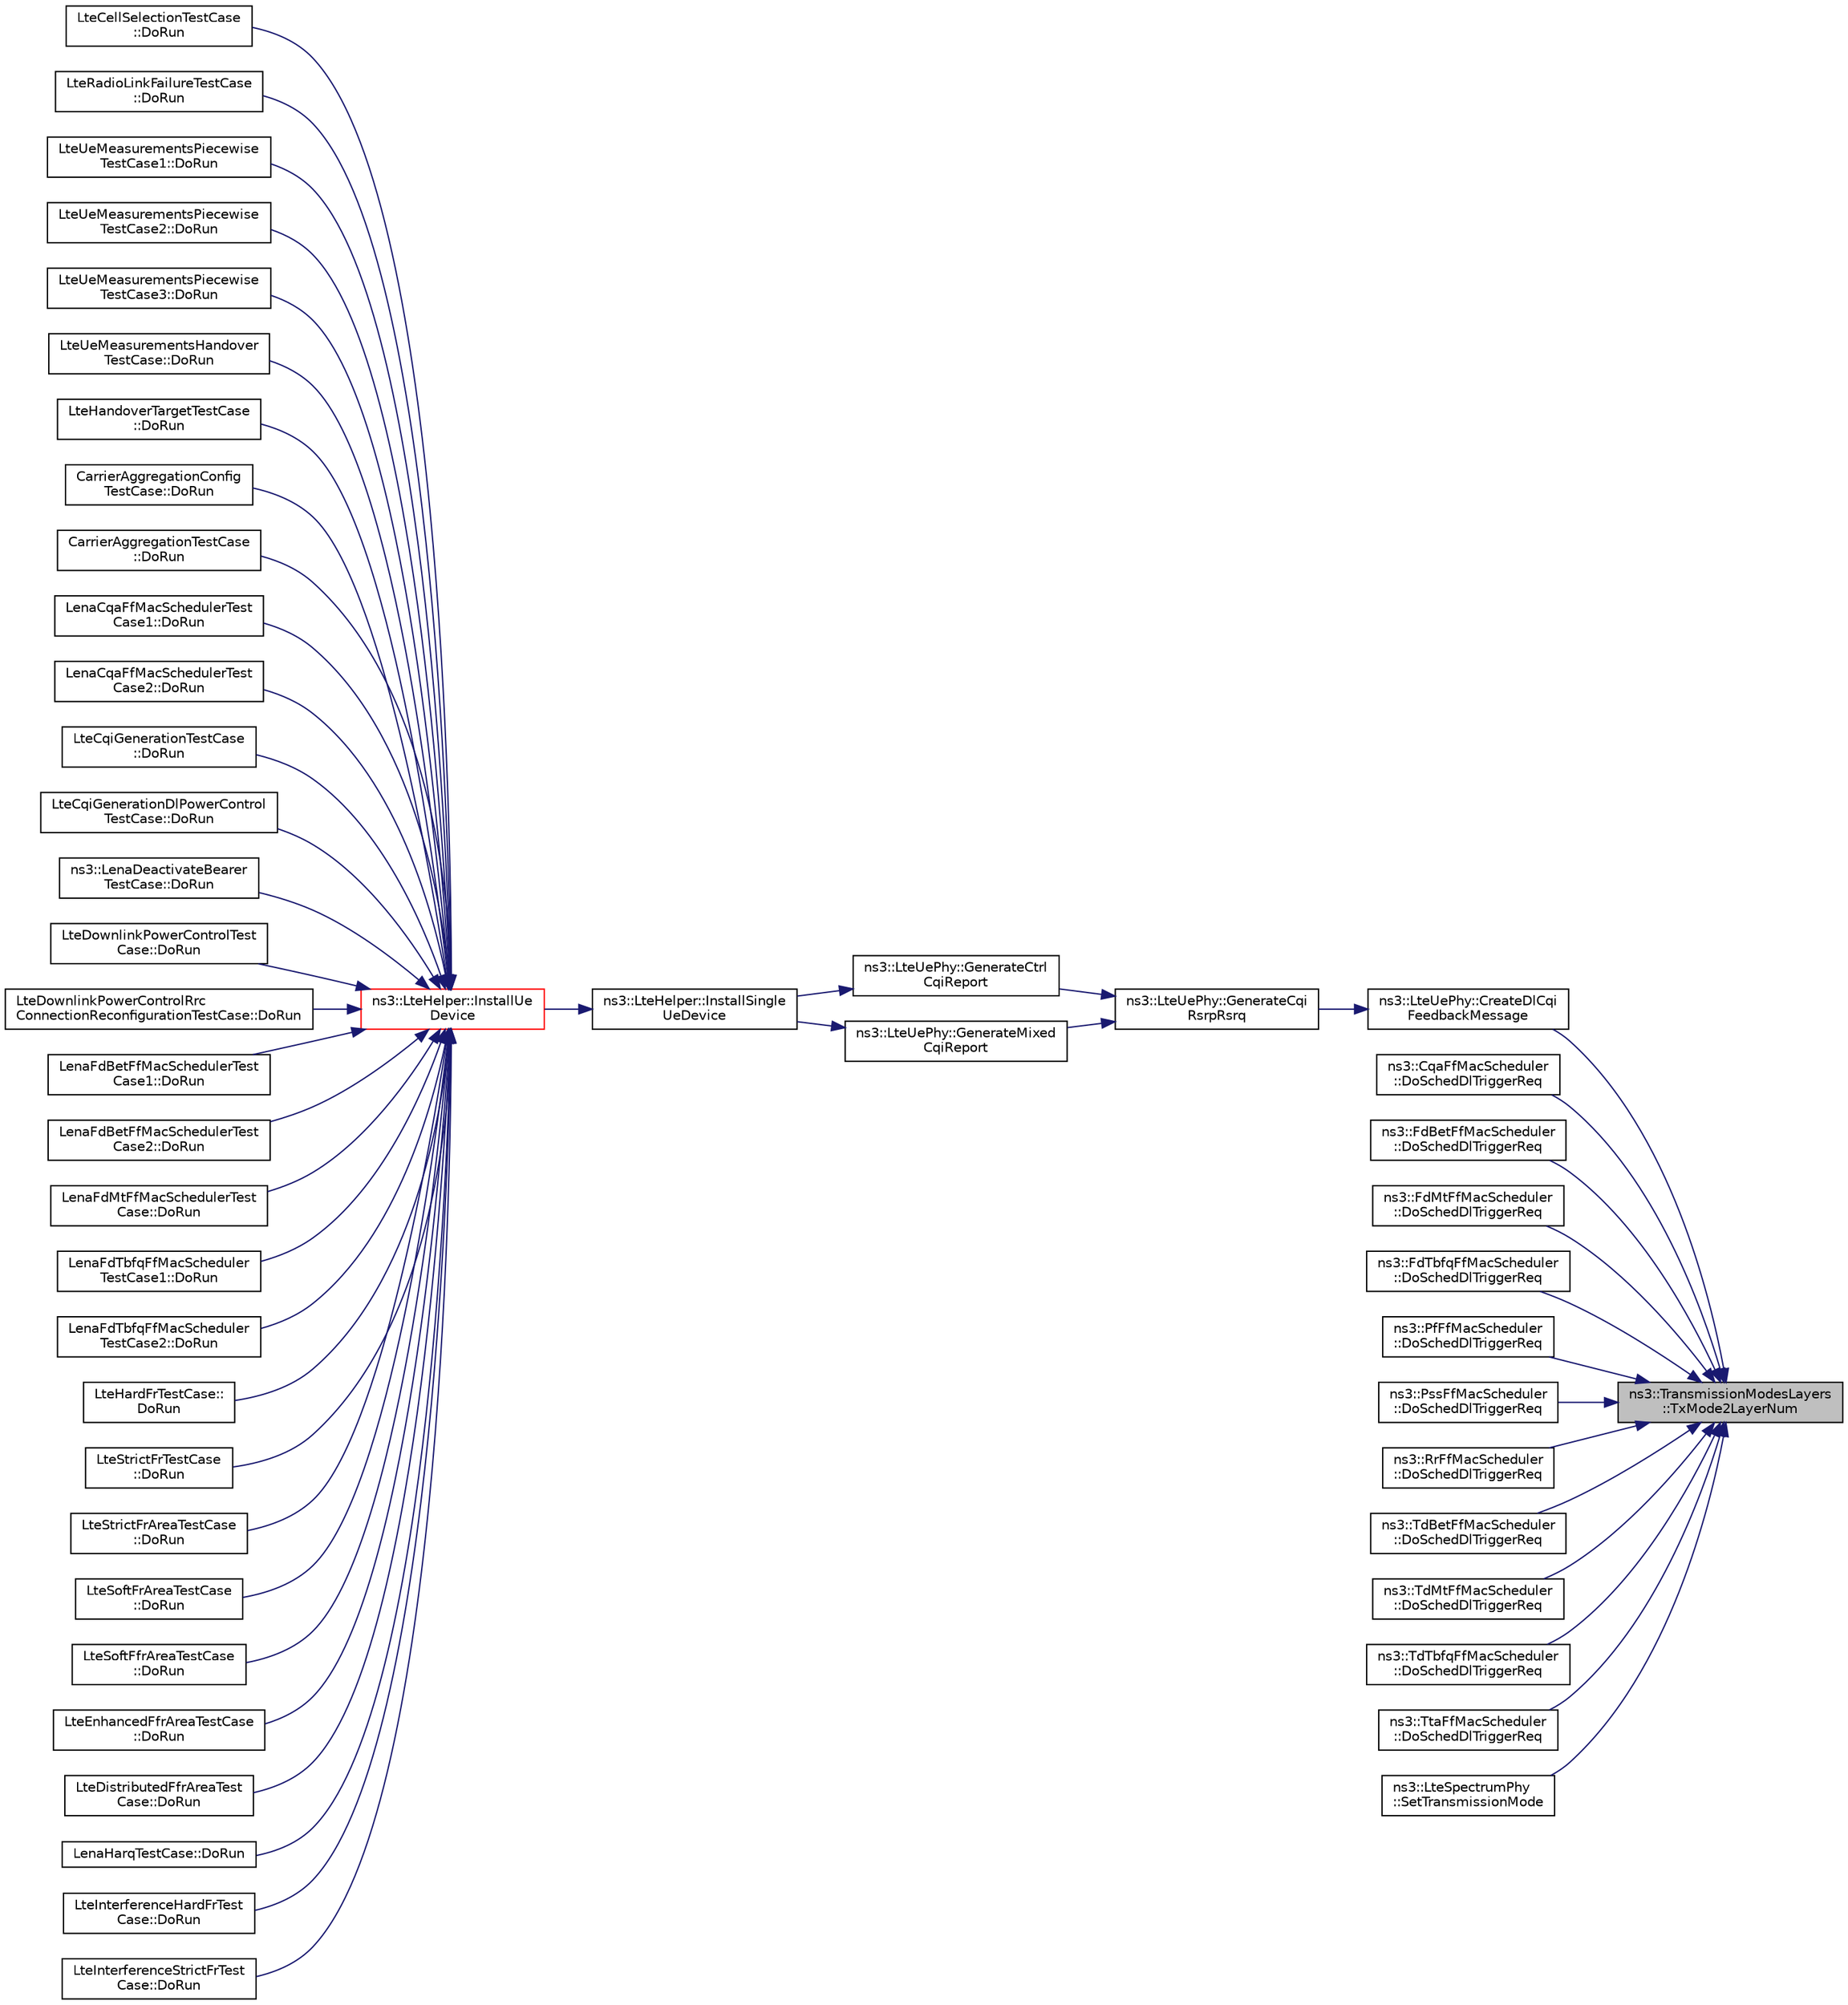 digraph "ns3::TransmissionModesLayers::TxMode2LayerNum"
{
 // LATEX_PDF_SIZE
  edge [fontname="Helvetica",fontsize="10",labelfontname="Helvetica",labelfontsize="10"];
  node [fontname="Helvetica",fontsize="10",shape=record];
  rankdir="RL";
  Node1 [label="ns3::TransmissionModesLayers\l::TxMode2LayerNum",height=0.2,width=0.4,color="black", fillcolor="grey75", style="filled", fontcolor="black",tooltip="Transmit mode 2 layer number."];
  Node1 -> Node2 [dir="back",color="midnightblue",fontsize="10",style="solid",fontname="Helvetica"];
  Node2 [label="ns3::LteUePhy::CreateDlCqi\lFeedbackMessage",height=0.2,width=0.4,color="black", fillcolor="white", style="filled",URL="$classns3_1_1_lte_ue_phy.html#aaf8183f2c12925d6aa950a4b826a1242",tooltip="Create the DL CQI feedback from SINR values perceived at the physical layer with the signal received ..."];
  Node2 -> Node3 [dir="back",color="midnightblue",fontsize="10",style="solid",fontname="Helvetica"];
  Node3 [label="ns3::LteUePhy::GenerateCqi\lRsrpRsrq",height=0.2,width=0.4,color="black", fillcolor="white", style="filled",URL="$classns3_1_1_lte_ue_phy.html#a925f046fc4e8f4727b308f6e0d3ec3b4",tooltip="Get CQI, RSRP, and RSRQ."];
  Node3 -> Node4 [dir="back",color="midnightblue",fontsize="10",style="solid",fontname="Helvetica"];
  Node4 [label="ns3::LteUePhy::GenerateCtrl\lCqiReport",height=0.2,width=0.4,color="black", fillcolor="white", style="filled",URL="$classns3_1_1_lte_ue_phy.html#a7eb062ce376b91b78d2bcfec9119c228",tooltip="generate a CQI report based on the given SINR of Ctrl frame"];
  Node4 -> Node5 [dir="back",color="midnightblue",fontsize="10",style="solid",fontname="Helvetica"];
  Node5 [label="ns3::LteHelper::InstallSingle\lUeDevice",height=0.2,width=0.4,color="black", fillcolor="white", style="filled",URL="$classns3_1_1_lte_helper.html#afa6e13db5742241f48f8f4b8533b67f6",tooltip="Create a UE device (LteUeNetDevice) on the given node."];
  Node5 -> Node6 [dir="back",color="midnightblue",fontsize="10",style="solid",fontname="Helvetica"];
  Node6 [label="ns3::LteHelper::InstallUe\lDevice",height=0.2,width=0.4,color="red", fillcolor="white", style="filled",URL="$classns3_1_1_lte_helper.html#ac9cd932d7de92811cfa953c2e3b2fc9f",tooltip="Create a set of UE devices."];
  Node6 -> Node7 [dir="back",color="midnightblue",fontsize="10",style="solid",fontname="Helvetica"];
  Node7 [label="LteCellSelectionTestCase\l::DoRun",height=0.2,width=0.4,color="black", fillcolor="white", style="filled",URL="$class_lte_cell_selection_test_case.html#a2ad9dadf26f7beb5d3ed1c6dfbcef90a",tooltip="Setup the simulation according to the configuration set by the class constructor, run it,..."];
  Node6 -> Node8 [dir="back",color="midnightblue",fontsize="10",style="solid",fontname="Helvetica"];
  Node8 [label="LteRadioLinkFailureTestCase\l::DoRun",height=0.2,width=0.4,color="black", fillcolor="white", style="filled",URL="$class_lte_radio_link_failure_test_case.html#ae7e2b1f96fbb5c77477c9b5b5905f347",tooltip="Setup the simulation according to the configuration set by the class constructor, run it,..."];
  Node6 -> Node9 [dir="back",color="midnightblue",fontsize="10",style="solid",fontname="Helvetica"];
  Node9 [label="LteUeMeasurementsPiecewise\lTestCase1::DoRun",height=0.2,width=0.4,color="black", fillcolor="white", style="filled",URL="$class_lte_ue_measurements_piecewise_test_case1.html#a76f2ad9d43e2fb22c37e4e8763296a5f",tooltip="Setup the simulation with the intended UE measurement reporting configuration, run it,..."];
  Node6 -> Node10 [dir="back",color="midnightblue",fontsize="10",style="solid",fontname="Helvetica"];
  Node10 [label="LteUeMeasurementsPiecewise\lTestCase2::DoRun",height=0.2,width=0.4,color="black", fillcolor="white", style="filled",URL="$class_lte_ue_measurements_piecewise_test_case2.html#aa3d0caf8f82d095e8c85434b294482b6",tooltip="Setup the simulation with the intended UE measurement reporting configuration, run it,..."];
  Node6 -> Node11 [dir="back",color="midnightblue",fontsize="10",style="solid",fontname="Helvetica"];
  Node11 [label="LteUeMeasurementsPiecewise\lTestCase3::DoRun",height=0.2,width=0.4,color="black", fillcolor="white", style="filled",URL="$class_lte_ue_measurements_piecewise_test_case3.html#a6bacaed252d2a27bff51d1a690d6c9ef",tooltip="Setup the simulation with the intended UE measurement reporting configuration, run it,..."];
  Node6 -> Node12 [dir="back",color="midnightblue",fontsize="10",style="solid",fontname="Helvetica"];
  Node12 [label="LteUeMeasurementsHandover\lTestCase::DoRun",height=0.2,width=0.4,color="black", fillcolor="white", style="filled",URL="$class_lte_ue_measurements_handover_test_case.html#ae81c492f54cd25f174b26310458a7e5f",tooltip="Setup the simulation with the intended UE measurement reporting configuration, run it,..."];
  Node6 -> Node13 [dir="back",color="midnightblue",fontsize="10",style="solid",fontname="Helvetica"];
  Node13 [label="LteHandoverTargetTestCase\l::DoRun",height=0.2,width=0.4,color="black", fillcolor="white", style="filled",URL="$class_lte_handover_target_test_case.html#adc2ffaf5e89accdbf70756ad9a92ce2c",tooltip="Run a simulation of a micro-cell network using the parameters provided to the constructor function."];
  Node6 -> Node14 [dir="back",color="midnightblue",fontsize="10",style="solid",fontname="Helvetica"];
  Node14 [label="CarrierAggregationConfig\lTestCase::DoRun",height=0.2,width=0.4,color="black", fillcolor="white", style="filled",URL="$class_carrier_aggregation_config_test_case.html#a5bfcc4f06b1d52f4d9ca12481a1fe09c",tooltip="Implementation to actually run this TestCase."];
  Node6 -> Node15 [dir="back",color="midnightblue",fontsize="10",style="solid",fontname="Helvetica"];
  Node15 [label="CarrierAggregationTestCase\l::DoRun",height=0.2,width=0.4,color="black", fillcolor="white", style="filled",URL="$class_carrier_aggregation_test_case.html#a20f3e28f3a6dd2919e51e508b78afa59",tooltip="Implementation to actually run this TestCase."];
  Node6 -> Node16 [dir="back",color="midnightblue",fontsize="10",style="solid",fontname="Helvetica"];
  Node16 [label="LenaCqaFfMacSchedulerTest\lCase1::DoRun",height=0.2,width=0.4,color="black", fillcolor="white", style="filled",URL="$class_lena_cqa_ff_mac_scheduler_test_case1.html#a91b3e2ef4ff292dbeda5559ff0eae1e6",tooltip="Implementation to actually run this TestCase."];
  Node6 -> Node17 [dir="back",color="midnightblue",fontsize="10",style="solid",fontname="Helvetica"];
  Node17 [label="LenaCqaFfMacSchedulerTest\lCase2::DoRun",height=0.2,width=0.4,color="black", fillcolor="white", style="filled",URL="$class_lena_cqa_ff_mac_scheduler_test_case2.html#a773e8490a80a3afe50adf54d713d3e4a",tooltip="Implementation to actually run this TestCase."];
  Node6 -> Node18 [dir="back",color="midnightblue",fontsize="10",style="solid",fontname="Helvetica"];
  Node18 [label="LteCqiGenerationTestCase\l::DoRun",height=0.2,width=0.4,color="black", fillcolor="white", style="filled",URL="$class_lte_cqi_generation_test_case.html#a263a0f3670c23e42ed3feb7d353bdd09",tooltip="Implementation to actually run this TestCase."];
  Node6 -> Node19 [dir="back",color="midnightblue",fontsize="10",style="solid",fontname="Helvetica"];
  Node19 [label="LteCqiGenerationDlPowerControl\lTestCase::DoRun",height=0.2,width=0.4,color="black", fillcolor="white", style="filled",URL="$class_lte_cqi_generation_dl_power_control_test_case.html#a8a6ba5e52123fc8ed0deb9014a8b0591",tooltip="Implementation to actually run this TestCase."];
  Node6 -> Node20 [dir="back",color="midnightblue",fontsize="10",style="solid",fontname="Helvetica"];
  Node20 [label="ns3::LenaDeactivateBearer\lTestCase::DoRun",height=0.2,width=0.4,color="black", fillcolor="white", style="filled",URL="$classns3_1_1_lena_deactivate_bearer_test_case.html#a214d777e46f96b701efdfd360871f53f",tooltip="Implementation to actually run this TestCase."];
  Node6 -> Node21 [dir="back",color="midnightblue",fontsize="10",style="solid",fontname="Helvetica"];
  Node21 [label="LteDownlinkPowerControlTest\lCase::DoRun",height=0.2,width=0.4,color="black", fillcolor="white", style="filled",URL="$class_lte_downlink_power_control_test_case.html#a2eb1e31f7313f51061d8aa950d3f4268",tooltip="Implementation to actually run this TestCase."];
  Node6 -> Node22 [dir="back",color="midnightblue",fontsize="10",style="solid",fontname="Helvetica"];
  Node22 [label="LteDownlinkPowerControlRrc\lConnectionReconfigurationTestCase::DoRun",height=0.2,width=0.4,color="black", fillcolor="white", style="filled",URL="$class_lte_downlink_power_control_rrc_connection_reconfiguration_test_case.html#a3f7be434747a85c448ade6fc4500d552",tooltip="Implementation to actually run this TestCase."];
  Node6 -> Node23 [dir="back",color="midnightblue",fontsize="10",style="solid",fontname="Helvetica"];
  Node23 [label="LenaFdBetFfMacSchedulerTest\lCase1::DoRun",height=0.2,width=0.4,color="black", fillcolor="white", style="filled",URL="$class_lena_fd_bet_ff_mac_scheduler_test_case1.html#a21b7a9f396adcc1ab24ddefc919345f2",tooltip="Implementation to actually run this TestCase."];
  Node6 -> Node24 [dir="back",color="midnightblue",fontsize="10",style="solid",fontname="Helvetica"];
  Node24 [label="LenaFdBetFfMacSchedulerTest\lCase2::DoRun",height=0.2,width=0.4,color="black", fillcolor="white", style="filled",URL="$class_lena_fd_bet_ff_mac_scheduler_test_case2.html#a51c587a50f2087be7c3950f4d2d82852",tooltip="Implementation to actually run this TestCase."];
  Node6 -> Node25 [dir="back",color="midnightblue",fontsize="10",style="solid",fontname="Helvetica"];
  Node25 [label="LenaFdMtFfMacSchedulerTest\lCase::DoRun",height=0.2,width=0.4,color="black", fillcolor="white", style="filled",URL="$class_lena_fd_mt_ff_mac_scheduler_test_case.html#a5cfc445b7daa4a02df317b46ee007f1a",tooltip="Implementation to actually run this TestCase."];
  Node6 -> Node26 [dir="back",color="midnightblue",fontsize="10",style="solid",fontname="Helvetica"];
  Node26 [label="LenaFdTbfqFfMacScheduler\lTestCase1::DoRun",height=0.2,width=0.4,color="black", fillcolor="white", style="filled",URL="$class_lena_fd_tbfq_ff_mac_scheduler_test_case1.html#ae0536bf54d4e05fbf3600c1654c14cc0",tooltip="Implementation to actually run this TestCase."];
  Node6 -> Node27 [dir="back",color="midnightblue",fontsize="10",style="solid",fontname="Helvetica"];
  Node27 [label="LenaFdTbfqFfMacScheduler\lTestCase2::DoRun",height=0.2,width=0.4,color="black", fillcolor="white", style="filled",URL="$class_lena_fd_tbfq_ff_mac_scheduler_test_case2.html#a2e43d4f9483463dffa86410a1ce47140",tooltip="Implementation to actually run this TestCase."];
  Node6 -> Node28 [dir="back",color="midnightblue",fontsize="10",style="solid",fontname="Helvetica"];
  Node28 [label="LteHardFrTestCase::\lDoRun",height=0.2,width=0.4,color="black", fillcolor="white", style="filled",URL="$class_lte_hard_fr_test_case.html#a7267927f1ffb7acff88742eb33ab2e3c",tooltip="Implementation to actually run this TestCase."];
  Node6 -> Node29 [dir="back",color="midnightblue",fontsize="10",style="solid",fontname="Helvetica"];
  Node29 [label="LteStrictFrTestCase\l::DoRun",height=0.2,width=0.4,color="black", fillcolor="white", style="filled",URL="$class_lte_strict_fr_test_case.html#afd223c9e5a1d3e14a244303963e21425",tooltip="Implementation to actually run this TestCase."];
  Node6 -> Node30 [dir="back",color="midnightblue",fontsize="10",style="solid",fontname="Helvetica"];
  Node30 [label="LteStrictFrAreaTestCase\l::DoRun",height=0.2,width=0.4,color="black", fillcolor="white", style="filled",URL="$class_lte_strict_fr_area_test_case.html#a61e945e04c3b10a50c2f484198199b49",tooltip="Implementation to actually run this TestCase."];
  Node6 -> Node31 [dir="back",color="midnightblue",fontsize="10",style="solid",fontname="Helvetica"];
  Node31 [label="LteSoftFrAreaTestCase\l::DoRun",height=0.2,width=0.4,color="black", fillcolor="white", style="filled",URL="$class_lte_soft_fr_area_test_case.html#ae0df301b6c0f1a80a0145746b15a109c",tooltip="Implementation to actually run this TestCase."];
  Node6 -> Node32 [dir="back",color="midnightblue",fontsize="10",style="solid",fontname="Helvetica"];
  Node32 [label="LteSoftFfrAreaTestCase\l::DoRun",height=0.2,width=0.4,color="black", fillcolor="white", style="filled",URL="$class_lte_soft_ffr_area_test_case.html#aaf88ccad780563fc6394cd97ec9328d4",tooltip="Implementation to actually run this TestCase."];
  Node6 -> Node33 [dir="back",color="midnightblue",fontsize="10",style="solid",fontname="Helvetica"];
  Node33 [label="LteEnhancedFfrAreaTestCase\l::DoRun",height=0.2,width=0.4,color="black", fillcolor="white", style="filled",URL="$class_lte_enhanced_ffr_area_test_case.html#aa242a1923952a50df92c3e291f1ca8a6",tooltip="Implementation to actually run this TestCase."];
  Node6 -> Node34 [dir="back",color="midnightblue",fontsize="10",style="solid",fontname="Helvetica"];
  Node34 [label="LteDistributedFfrAreaTest\lCase::DoRun",height=0.2,width=0.4,color="black", fillcolor="white", style="filled",URL="$class_lte_distributed_ffr_area_test_case.html#a1a386a39f2ddc3d22b17a134b775e2b7",tooltip="Implementation to actually run this TestCase."];
  Node6 -> Node35 [dir="back",color="midnightblue",fontsize="10",style="solid",fontname="Helvetica"];
  Node35 [label="LenaHarqTestCase::DoRun",height=0.2,width=0.4,color="black", fillcolor="white", style="filled",URL="$class_lena_harq_test_case.html#a77a86faca2ff6021e971516d82ea0533",tooltip="Implementation to actually run this TestCase."];
  Node6 -> Node36 [dir="back",color="midnightblue",fontsize="10",style="solid",fontname="Helvetica"];
  Node36 [label="LteInterferenceHardFrTest\lCase::DoRun",height=0.2,width=0.4,color="black", fillcolor="white", style="filled",URL="$class_lte_interference_hard_fr_test_case.html#a2967abd43e38abed8a9d85d51c59937b",tooltip="Implementation to actually run this TestCase."];
  Node6 -> Node37 [dir="back",color="midnightblue",fontsize="10",style="solid",fontname="Helvetica"];
  Node37 [label="LteInterferenceStrictFrTest\lCase::DoRun",height=0.2,width=0.4,color="black", fillcolor="white", style="filled",URL="$class_lte_interference_strict_fr_test_case.html#a8c8428c04ea0f4a892f289bb8423da52",tooltip="Implementation to actually run this TestCase."];
  Node3 -> Node66 [dir="back",color="midnightblue",fontsize="10",style="solid",fontname="Helvetica"];
  Node66 [label="ns3::LteUePhy::GenerateMixed\lCqiReport",height=0.2,width=0.4,color="black", fillcolor="white", style="filled",URL="$classns3_1_1_lte_ue_phy.html#afdd5a3c3b8a0a7bc8996254bd693e0de",tooltip="Create the mixed CQI report."];
  Node66 -> Node5 [dir="back",color="midnightblue",fontsize="10",style="solid",fontname="Helvetica"];
  Node1 -> Node67 [dir="back",color="midnightblue",fontsize="10",style="solid",fontname="Helvetica"];
  Node67 [label="ns3::CqaFfMacScheduler\l::DoSchedDlTriggerReq",height=0.2,width=0.4,color="black", fillcolor="white", style="filled",URL="$classns3_1_1_cqa_ff_mac_scheduler.html#a3840f199996b4470ce8d9b19bf435c5d",tooltip="Sched DL RLC Buffer Request."];
  Node1 -> Node68 [dir="back",color="midnightblue",fontsize="10",style="solid",fontname="Helvetica"];
  Node68 [label="ns3::FdBetFfMacScheduler\l::DoSchedDlTriggerReq",height=0.2,width=0.4,color="black", fillcolor="white", style="filled",URL="$classns3_1_1_fd_bet_ff_mac_scheduler.html#a4e1f422a62da413de04f83ecb9abefc0",tooltip="Sched DL trigger request function."];
  Node1 -> Node69 [dir="back",color="midnightblue",fontsize="10",style="solid",fontname="Helvetica"];
  Node69 [label="ns3::FdMtFfMacScheduler\l::DoSchedDlTriggerReq",height=0.2,width=0.4,color="black", fillcolor="white", style="filled",URL="$classns3_1_1_fd_mt_ff_mac_scheduler.html#a27c2fe6ead967def6b90c069347532c7",tooltip="Sched DL trigger request function."];
  Node1 -> Node70 [dir="back",color="midnightblue",fontsize="10",style="solid",fontname="Helvetica"];
  Node70 [label="ns3::FdTbfqFfMacScheduler\l::DoSchedDlTriggerReq",height=0.2,width=0.4,color="black", fillcolor="white", style="filled",URL="$classns3_1_1_fd_tbfq_ff_mac_scheduler.html#aca7deb47b0377b1facea6c6378ba2ec7",tooltip="Sched DL trigger request function."];
  Node1 -> Node71 [dir="back",color="midnightblue",fontsize="10",style="solid",fontname="Helvetica"];
  Node71 [label="ns3::PfFfMacScheduler\l::DoSchedDlTriggerReq",height=0.2,width=0.4,color="black", fillcolor="white", style="filled",URL="$classns3_1_1_pf_ff_mac_scheduler.html#a837f4e59a9df97e0baeda35cf1edbd38",tooltip="Sched DL trigger request."];
  Node1 -> Node72 [dir="back",color="midnightblue",fontsize="10",style="solid",fontname="Helvetica"];
  Node72 [label="ns3::PssFfMacScheduler\l::DoSchedDlTriggerReq",height=0.2,width=0.4,color="black", fillcolor="white", style="filled",URL="$classns3_1_1_pss_ff_mac_scheduler.html#a7b4e2fbe84bca59191c664a2b130b5b0",tooltip="Sched DL trigger request function."];
  Node1 -> Node73 [dir="back",color="midnightblue",fontsize="10",style="solid",fontname="Helvetica"];
  Node73 [label="ns3::RrFfMacScheduler\l::DoSchedDlTriggerReq",height=0.2,width=0.4,color="black", fillcolor="white", style="filled",URL="$classns3_1_1_rr_ff_mac_scheduler.html#a185c818311c062bfc0af357e94d49e1e",tooltip="Sched DL trigger request."];
  Node1 -> Node74 [dir="back",color="midnightblue",fontsize="10",style="solid",fontname="Helvetica"];
  Node74 [label="ns3::TdBetFfMacScheduler\l::DoSchedDlTriggerReq",height=0.2,width=0.4,color="black", fillcolor="white", style="filled",URL="$classns3_1_1_td_bet_ff_mac_scheduler.html#a1412adaa69a56d47a7a9ae2fec1401d9",tooltip="Sched DL trigger request."];
  Node1 -> Node75 [dir="back",color="midnightblue",fontsize="10",style="solid",fontname="Helvetica"];
  Node75 [label="ns3::TdMtFfMacScheduler\l::DoSchedDlTriggerReq",height=0.2,width=0.4,color="black", fillcolor="white", style="filled",URL="$classns3_1_1_td_mt_ff_mac_scheduler.html#a8e843571dc5fdfe5503df5a468af277c",tooltip="Sched DL trigger request."];
  Node1 -> Node76 [dir="back",color="midnightblue",fontsize="10",style="solid",fontname="Helvetica"];
  Node76 [label="ns3::TdTbfqFfMacScheduler\l::DoSchedDlTriggerReq",height=0.2,width=0.4,color="black", fillcolor="white", style="filled",URL="$classns3_1_1_td_tbfq_ff_mac_scheduler.html#ad8195ea29a3aec05aa9766537e31cdf7",tooltip="Sched DL trigger request."];
  Node1 -> Node77 [dir="back",color="midnightblue",fontsize="10",style="solid",fontname="Helvetica"];
  Node77 [label="ns3::TtaFfMacScheduler\l::DoSchedDlTriggerReq",height=0.2,width=0.4,color="black", fillcolor="white", style="filled",URL="$classns3_1_1_tta_ff_mac_scheduler.html#adc734578d3c46a0d8a9eb2cdcafb6d61",tooltip="Sched DL trigger request function."];
  Node1 -> Node78 [dir="back",color="midnightblue",fontsize="10",style="solid",fontname="Helvetica"];
  Node78 [label="ns3::LteSpectrumPhy\l::SetTransmissionMode",height=0.2,width=0.4,color="black", fillcolor="white", style="filled",URL="$classns3_1_1_lte_spectrum_phy.html#a5979e7e733245f2848549a9d6432abf8",tooltip=" "];
}
